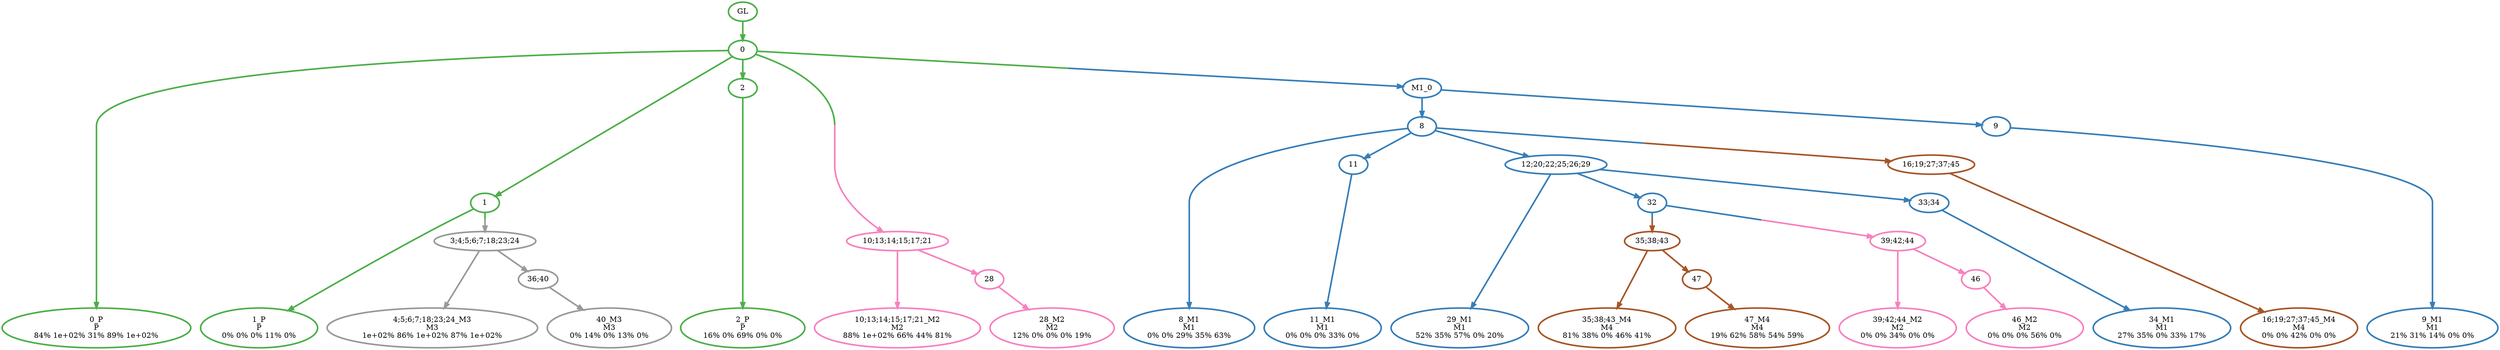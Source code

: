 digraph T {
	{
		rank=same
		34 [penwidth=3,colorscheme=set19,color=3,label="0_P\nP\n84% 1e+02% 31% 89% 1e+02%"]
		32 [penwidth=3,colorscheme=set19,color=3,label="1_P\nP\n0% 0% 0% 11% 0%"]
		30 [penwidth=3,colorscheme=set19,color=3,label="2_P\nP\n16% 0% 69% 0% 0%"]
		28 [penwidth=3,colorscheme=set19,color=2,label="8_M1\nM1\n0% 0% 29% 35% 63%"]
		26 [penwidth=3,colorscheme=set19,color=2,label="11_M1\nM1\n0% 0% 0% 33% 0%"]
		24 [penwidth=3,colorscheme=set19,color=2,label="29_M1\nM1\n52% 35% 57% 0% 20%"]
		21 [penwidth=3,colorscheme=set19,color=2,label="34_M1\nM1\n27% 35% 0% 33% 17%"]
		19 [penwidth=3,colorscheme=set19,color=2,label="9_M1\nM1\n21% 31% 14% 0% 0%"]
		18 [penwidth=3,colorscheme=set19,color=8,label="39;42;44_M2\nM2\n0% 0% 34% 0% 0%"]
		16 [penwidth=3,colorscheme=set19,color=8,label="46_M2\nM2\n0% 0% 0% 56% 0%"]
		15 [penwidth=3,colorscheme=set19,color=8,label="10;13;14;15;17;21_M2\nM2\n88% 1e+02% 66% 44% 81%"]
		13 [penwidth=3,colorscheme=set19,color=8,label="28_M2\nM2\n12% 0% 0% 0% 19%"]
		12 [penwidth=3,colorscheme=set19,color=9,label="4;5;6;7;18;23;24_M3\nM3\n1e+02% 86% 1e+02% 87% 1e+02%"]
		10 [penwidth=3,colorscheme=set19,color=9,label="40_M3\nM3\n0% 14% 0% 13% 0%"]
		9 [penwidth=3,colorscheme=set19,color=7,label="35;38;43_M4\nM4\n81% 38% 0% 46% 41%"]
		7 [penwidth=3,colorscheme=set19,color=7,label="47_M4\nM4\n19% 62% 58% 54% 59%"]
		6 [penwidth=3,colorscheme=set19,color=7,label="16;19;27;37;45_M4\nM4\n0% 0% 42% 0% 0%"]
	}
	36 [penwidth=3,colorscheme=set19,color=3,label="GL"]
	35 [penwidth=3,colorscheme=set19,color=3,label="0"]
	33 [penwidth=3,colorscheme=set19,color=3,label="1"]
	31 [penwidth=3,colorscheme=set19,color=3,label="2"]
	29 [penwidth=3,colorscheme=set19,color=2,label="8"]
	27 [penwidth=3,colorscheme=set19,color=2,label="11"]
	25 [penwidth=3,colorscheme=set19,color=2,label="12;20;22;25;26;29"]
	23 [penwidth=3,colorscheme=set19,color=2,label="32"]
	22 [penwidth=3,colorscheme=set19,color=2,label="33;34"]
	20 [penwidth=3,colorscheme=set19,color=2,label="9"]
	17 [penwidth=3,colorscheme=set19,color=8,label="46"]
	14 [penwidth=3,colorscheme=set19,color=8,label="28"]
	11 [penwidth=3,colorscheme=set19,color=9,label="36;40"]
	8 [penwidth=3,colorscheme=set19,color=7,label="47"]
	5 [penwidth=3,colorscheme=set19,color=7,label="35;38;43"]
	4 [penwidth=3,colorscheme=set19,color=7,label="16;19;27;37;45"]
	3 [penwidth=3,colorscheme=set19,color=8,label="39;42;44"]
	2 [penwidth=3,colorscheme=set19,color=9,label="3;4;5;6;7;18;23;24"]
	1 [penwidth=3,colorscheme=set19,color=8,label="10;13;14;15;17;21"]
	0 [penwidth=3,colorscheme=set19,color=2,label="M1_0"]
	36 -> 35 [penwidth=3,colorscheme=set19,color=3]
	35 -> 34 [penwidth=3,colorscheme=set19,color=3]
	35 -> 33 [penwidth=3,colorscheme=set19,color=3]
	35 -> 31 [penwidth=3,colorscheme=set19,color=3]
	35 -> 0 [penwidth=3,colorscheme=set19,color="3;0.5:2"]
	35 -> 1 [penwidth=3,colorscheme=set19,color="3;0.5:8"]
	33 -> 32 [penwidth=3,colorscheme=set19,color=3]
	33 -> 2 [penwidth=3,colorscheme=set19,color="3;0.5:9"]
	31 -> 30 [penwidth=3,colorscheme=set19,color=3]
	29 -> 28 [penwidth=3,colorscheme=set19,color=2]
	29 -> 27 [penwidth=3,colorscheme=set19,color=2]
	29 -> 25 [penwidth=3,colorscheme=set19,color=2]
	29 -> 4 [penwidth=3,colorscheme=set19,color="2;0.5:7"]
	27 -> 26 [penwidth=3,colorscheme=set19,color=2]
	25 -> 24 [penwidth=3,colorscheme=set19,color=2]
	25 -> 23 [penwidth=3,colorscheme=set19,color=2]
	25 -> 22 [penwidth=3,colorscheme=set19,color=2]
	23 -> 5 [penwidth=3,colorscheme=set19,color="2;0.5:7"]
	23 -> 3 [penwidth=3,colorscheme=set19,color="2;0.5:8"]
	22 -> 21 [penwidth=3,colorscheme=set19,color=2]
	20 -> 19 [penwidth=3,colorscheme=set19,color=2]
	17 -> 16 [penwidth=3,colorscheme=set19,color=8]
	14 -> 13 [penwidth=3,colorscheme=set19,color=8]
	11 -> 10 [penwidth=3,colorscheme=set19,color=9]
	8 -> 7 [penwidth=3,colorscheme=set19,color=7]
	5 -> 9 [penwidth=3,colorscheme=set19,color=7]
	5 -> 8 [penwidth=3,colorscheme=set19,color=7]
	4 -> 6 [penwidth=3,colorscheme=set19,color=7]
	3 -> 18 [penwidth=3,colorscheme=set19,color=8]
	3 -> 17 [penwidth=3,colorscheme=set19,color=8]
	2 -> 12 [penwidth=3,colorscheme=set19,color=9]
	2 -> 11 [penwidth=3,colorscheme=set19,color=9]
	1 -> 15 [penwidth=3,colorscheme=set19,color=8]
	1 -> 14 [penwidth=3,colorscheme=set19,color=8]
	0 -> 29 [penwidth=3,colorscheme=set19,color=2]
	0 -> 20 [penwidth=3,colorscheme=set19,color=2]
}
